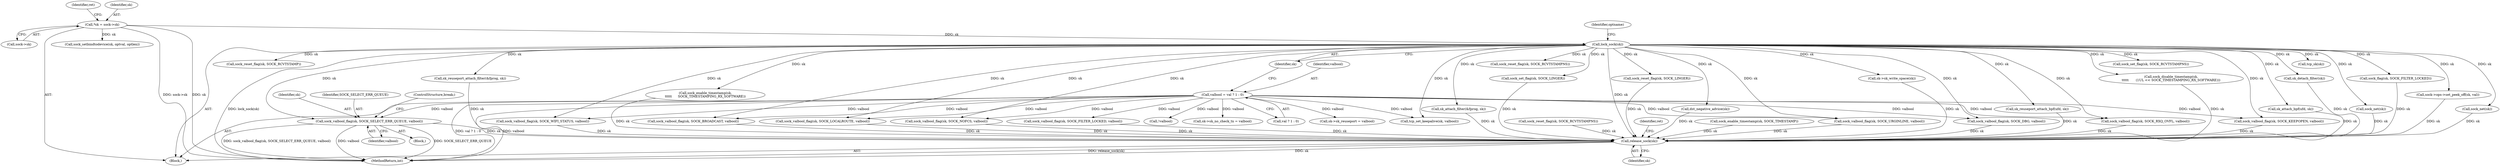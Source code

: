 digraph "0_linux_b98b0bc8c431e3ceb4b26b0dfc8db509518fb290@pointer" {
"1000810" [label="(Call,sock_valbool_flag(sk, SOCK_SELECT_ERR_QUEUE, valbool))"];
"1000159" [label="(Call,lock_sock(sk))"];
"1000115" [label="(Call,*sk = sock->sk)"];
"1000153" [label="(Call,valbool = val ? 1 : 0)"];
"1000886" [label="(Call,release_sock(sk))"];
"1000384" [label="(Call,sock_reset_flag(sk, SOCK_LINGER))"];
"1000465" [label="(Call,sock_reset_flag(sk, SOCK_RCVTSTAMP))"];
"1000811" [label="(Identifier,sk)"];
"1000154" [label="(Identifier,valbool)"];
"1000321" [label="(Call,sk->sk_no_check_tx = valbool)"];
"1000810" [label="(Call,sock_valbool_flag(sk, SOCK_SELECT_ERR_QUEUE, valbool))"];
"1000162" [label="(Identifier,optname)"];
"1000877" [label="(Call,dst_negative_advice(sk))"];
"1000117" [label="(Call,sock->sk)"];
"1000468" [label="(Call,sock_reset_flag(sk, SOCK_RCVTSTAMPNS))"];
"1000315" [label="(Call,sock_valbool_flag(sk, SOCK_URGINLINE, valbool))"];
"1000153" [label="(Call,valbool = val ? 1 : 0)"];
"1000889" [label="(Identifier,ret)"];
"1000242" [label="(Call,sk->sk_write_space(sk))"];
"1000115" [label="(Call,*sk = sock->sk)"];
"1000163" [label="(Block,)"];
"1000708" [label="(Call,sk_reuseport_attach_bpf(ufd, sk))"];
"1000155" [label="(Call,val ? 1 : 0)"];
"1000176" [label="(Call,sock_valbool_flag(sk, SOCK_DBG, valbool))"];
"1000552" [label="(Call,sock_disable_timestamp(sk,\n\t\t\t\t\t       (1UL << SOCK_TIMESTAMPING_RX_SOFTWARE)))"];
"1000813" [label="(Identifier,valbool)"];
"1000812" [label="(Identifier,SOCK_SELECT_ERR_QUEUE)"];
"1000113" [label="(Block,)"];
"1000192" [label="(Call,sk->sk_reuseport = valbool)"];
"1000160" [label="(Identifier,sk)"];
"1000886" [label="(Call,release_sock(sk))"];
"1000774" [label="(Call,sock_valbool_flag(sk, SOCK_RXQ_OVFL, valbool))"];
"1000647" [label="(Call,sk_attach_bpf(ufd, sk))"];
"1000715" [label="(Call,sk_detach_filter(sk))"];
"1000309" [label="(Call,sock_valbool_flag(sk, SOCK_KEEPOPEN, valbool))"];
"1000731" [label="(Call,sock_valbool_flag(sk, SOCK_FILTER_LOCKED, valbool))"];
"1000339" [label="(Call,sock_net(sk))"];
"1000450" [label="(Call,sock_reset_flag(sk, SOCK_RCVTSTAMPNS))"];
"1000721" [label="(Call,sock_flag(sk, SOCK_FILTER_LOCKED))"];
"1000794" [label="(Call,sock->ops->set_peek_off(sk, val))"];
"1000758" [label="(Call,sock_net(sk))"];
"1000780" [label="(Call,sock_valbool_flag(sk, SOCK_WIFI_STATUS, valbool))"];
"1000814" [label="(ControlStructure,break;)"];
"1000125" [label="(Identifier,ret)"];
"1000132" [label="(Call,sock_setbindtodevice(sk, optval, optlen))"];
"1000306" [label="(Call,tcp_set_keepalive(sk, valbool))"];
"1000116" [label="(Identifier,sk)"];
"1000214" [label="(Call,sock_valbool_flag(sk, SOCK_BROADCAST, valbool))"];
"1000724" [label="(Call,!valbool)"];
"1000677" [label="(Call,sk_reuseport_attach_filter(&fprog, sk))"];
"1000548" [label="(Call,sock_enable_timestamp(sk,\n\t\t\t\t\t      SOCK_TIMESTAMPING_RX_SOFTWARE))"];
"1000460" [label="(Call,sock_enable_timestamp(sk, SOCK_TIMESTAMP))"];
"1000890" [label="(MethodReturn,int)"];
"1000159" [label="(Call,lock_sock(sk))"];
"1000616" [label="(Call,sk_attach_filter(&fprog, sk))"];
"1000454" [label="(Call,sock_set_flag(sk, SOCK_RCVTSTAMPNS))"];
"1000208" [label="(Call,sock_valbool_flag(sk, SOCK_LOCALROUTE, valbool))"];
"1000804" [label="(Call,sock_valbool_flag(sk, SOCK_NOFCS, valbool))"];
"1000416" [label="(Call,sock_set_flag(sk, SOCK_LINGER))"];
"1000529" [label="(Call,tcp_sk(sk))"];
"1000887" [label="(Identifier,sk)"];
"1000810" -> "1000163"  [label="AST: "];
"1000810" -> "1000813"  [label="CFG: "];
"1000811" -> "1000810"  [label="AST: "];
"1000812" -> "1000810"  [label="AST: "];
"1000813" -> "1000810"  [label="AST: "];
"1000814" -> "1000810"  [label="CFG: "];
"1000810" -> "1000890"  [label="DDG: sock_valbool_flag(sk, SOCK_SELECT_ERR_QUEUE, valbool)"];
"1000810" -> "1000890"  [label="DDG: valbool"];
"1000810" -> "1000890"  [label="DDG: SOCK_SELECT_ERR_QUEUE"];
"1000159" -> "1000810"  [label="DDG: sk"];
"1000153" -> "1000810"  [label="DDG: valbool"];
"1000810" -> "1000886"  [label="DDG: sk"];
"1000159" -> "1000113"  [label="AST: "];
"1000159" -> "1000160"  [label="CFG: "];
"1000160" -> "1000159"  [label="AST: "];
"1000162" -> "1000159"  [label="CFG: "];
"1000159" -> "1000890"  [label="DDG: lock_sock(sk)"];
"1000115" -> "1000159"  [label="DDG: sk"];
"1000159" -> "1000176"  [label="DDG: sk"];
"1000159" -> "1000208"  [label="DDG: sk"];
"1000159" -> "1000214"  [label="DDG: sk"];
"1000159" -> "1000242"  [label="DDG: sk"];
"1000159" -> "1000306"  [label="DDG: sk"];
"1000159" -> "1000309"  [label="DDG: sk"];
"1000159" -> "1000315"  [label="DDG: sk"];
"1000159" -> "1000339"  [label="DDG: sk"];
"1000159" -> "1000384"  [label="DDG: sk"];
"1000159" -> "1000416"  [label="DDG: sk"];
"1000159" -> "1000450"  [label="DDG: sk"];
"1000159" -> "1000454"  [label="DDG: sk"];
"1000159" -> "1000465"  [label="DDG: sk"];
"1000159" -> "1000529"  [label="DDG: sk"];
"1000159" -> "1000548"  [label="DDG: sk"];
"1000159" -> "1000552"  [label="DDG: sk"];
"1000159" -> "1000616"  [label="DDG: sk"];
"1000159" -> "1000647"  [label="DDG: sk"];
"1000159" -> "1000677"  [label="DDG: sk"];
"1000159" -> "1000708"  [label="DDG: sk"];
"1000159" -> "1000715"  [label="DDG: sk"];
"1000159" -> "1000721"  [label="DDG: sk"];
"1000159" -> "1000758"  [label="DDG: sk"];
"1000159" -> "1000774"  [label="DDG: sk"];
"1000159" -> "1000780"  [label="DDG: sk"];
"1000159" -> "1000794"  [label="DDG: sk"];
"1000159" -> "1000804"  [label="DDG: sk"];
"1000159" -> "1000877"  [label="DDG: sk"];
"1000159" -> "1000886"  [label="DDG: sk"];
"1000115" -> "1000113"  [label="AST: "];
"1000115" -> "1000117"  [label="CFG: "];
"1000116" -> "1000115"  [label="AST: "];
"1000117" -> "1000115"  [label="AST: "];
"1000125" -> "1000115"  [label="CFG: "];
"1000115" -> "1000890"  [label="DDG: sock->sk"];
"1000115" -> "1000890"  [label="DDG: sk"];
"1000115" -> "1000132"  [label="DDG: sk"];
"1000153" -> "1000113"  [label="AST: "];
"1000153" -> "1000155"  [label="CFG: "];
"1000154" -> "1000153"  [label="AST: "];
"1000155" -> "1000153"  [label="AST: "];
"1000160" -> "1000153"  [label="CFG: "];
"1000153" -> "1000890"  [label="DDG: val ? 1 : 0"];
"1000153" -> "1000890"  [label="DDG: valbool"];
"1000153" -> "1000176"  [label="DDG: valbool"];
"1000153" -> "1000192"  [label="DDG: valbool"];
"1000153" -> "1000208"  [label="DDG: valbool"];
"1000153" -> "1000214"  [label="DDG: valbool"];
"1000153" -> "1000306"  [label="DDG: valbool"];
"1000153" -> "1000309"  [label="DDG: valbool"];
"1000153" -> "1000315"  [label="DDG: valbool"];
"1000153" -> "1000321"  [label="DDG: valbool"];
"1000153" -> "1000724"  [label="DDG: valbool"];
"1000153" -> "1000731"  [label="DDG: valbool"];
"1000153" -> "1000774"  [label="DDG: valbool"];
"1000153" -> "1000780"  [label="DDG: valbool"];
"1000153" -> "1000804"  [label="DDG: valbool"];
"1000886" -> "1000113"  [label="AST: "];
"1000886" -> "1000887"  [label="CFG: "];
"1000887" -> "1000886"  [label="AST: "];
"1000889" -> "1000886"  [label="CFG: "];
"1000886" -> "1000890"  [label="DDG: release_sock(sk)"];
"1000886" -> "1000890"  [label="DDG: sk"];
"1000877" -> "1000886"  [label="DDG: sk"];
"1000208" -> "1000886"  [label="DDG: sk"];
"1000780" -> "1000886"  [label="DDG: sk"];
"1000677" -> "1000886"  [label="DDG: sk"];
"1000315" -> "1000886"  [label="DDG: sk"];
"1000794" -> "1000886"  [label="DDG: sk"];
"1000758" -> "1000886"  [label="DDG: sk"];
"1000721" -> "1000886"  [label="DDG: sk"];
"1000731" -> "1000886"  [label="DDG: sk"];
"1000548" -> "1000886"  [label="DDG: sk"];
"1000309" -> "1000886"  [label="DDG: sk"];
"1000804" -> "1000886"  [label="DDG: sk"];
"1000460" -> "1000886"  [label="DDG: sk"];
"1000552" -> "1000886"  [label="DDG: sk"];
"1000715" -> "1000886"  [label="DDG: sk"];
"1000708" -> "1000886"  [label="DDG: sk"];
"1000468" -> "1000886"  [label="DDG: sk"];
"1000647" -> "1000886"  [label="DDG: sk"];
"1000339" -> "1000886"  [label="DDG: sk"];
"1000616" -> "1000886"  [label="DDG: sk"];
"1000416" -> "1000886"  [label="DDG: sk"];
"1000214" -> "1000886"  [label="DDG: sk"];
"1000176" -> "1000886"  [label="DDG: sk"];
"1000774" -> "1000886"  [label="DDG: sk"];
"1000242" -> "1000886"  [label="DDG: sk"];
"1000384" -> "1000886"  [label="DDG: sk"];
}
